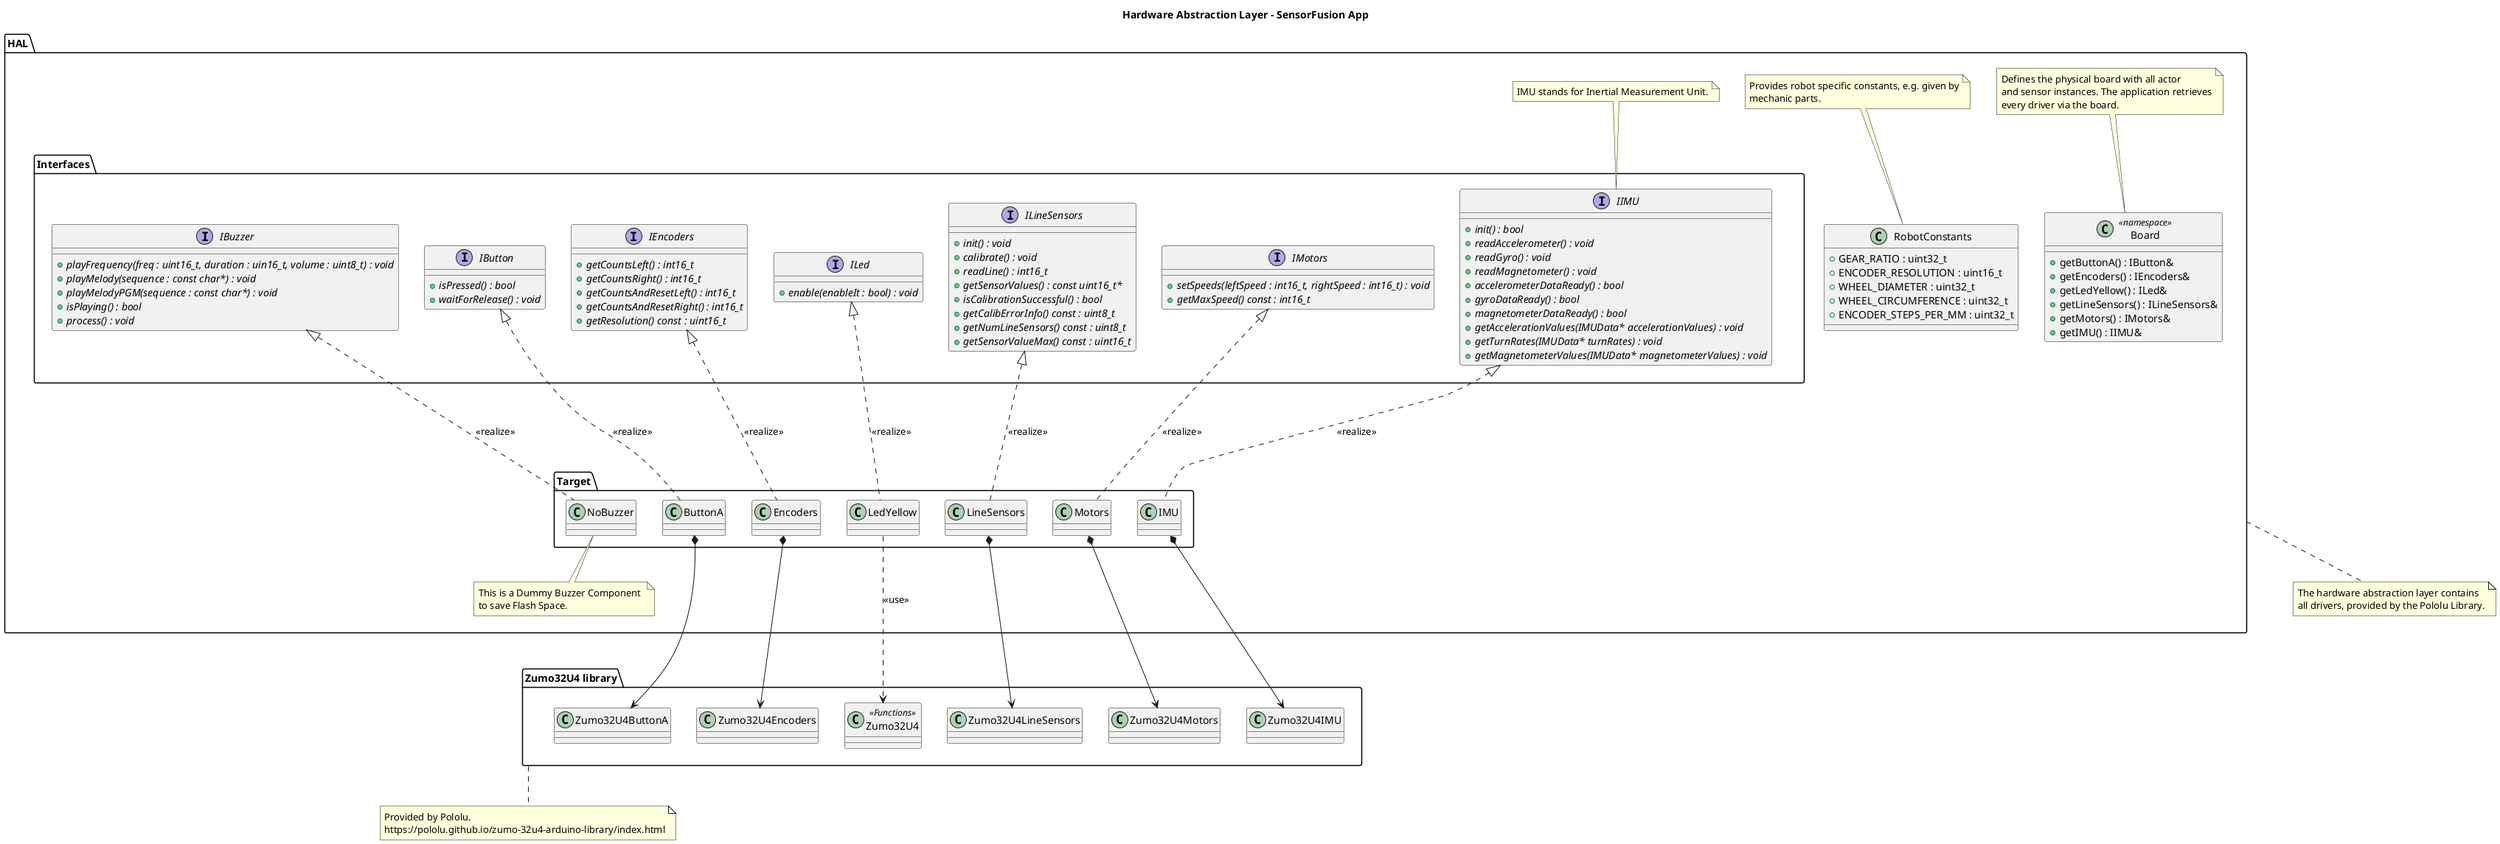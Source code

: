@startuml HAL SensorFusion

title Hardware Abstraction Layer - SensorFusion App

package "HAL" as hal {

    package "Interfaces" as halInterfaces {

        interface "IBuzzer" as iBuzzer {
            + {abstract} playFrequency(freq : uint16_t, duration : uin16_t, volume : uint8_t) : void
            + {abstract} playMelody(sequence : const char*) : void
            + {abstract} playMelodyPGM(sequence : const char*) : void
            + {abstract} isPlaying() : bool
            + {abstract} process() : void
        }
        interface "IButton" as iButton {
            + {abstract} isPressed() : bool
            + {abstract} waitForRelease() : void
        }


        interface "IEncoders" as iEncoders {
            + {abstract} getCountsLeft() : int16_t
            + {abstract} getCountsRight() : int16_t
            + {abstract} getCountsAndResetLeft() : int16_t
            + {abstract} getCountsAndResetRight() : int16_t
            + {abstract} getResolution() const : uint16_t
        }

        interface "ILed" as iLed {
            + {abstract} enable(enableIt : bool) : void
        }

        interface "ILineSensors" as iLineSensors {
            + {abstract} init() : void
            + {abstract} calibrate() : void
            + {abstract} readLine() : int16_t
            + {abstract} getSensorValues() : const uint16_t*
            + {abstract} isCalibrationSuccessful() : bool
            + {abstract} getCalibErrorInfo() const : uint8_t
            + {abstract} getNumLineSensors() const : uint8_t
            + {abstract} getSensorValueMax() const : uint16_t
        }

        interface "IMotors" as iMotors {
            + {abstract} setSpeeds(leftSpeed : int16_t, rightSpeed : int16_t) : void
            + {abstract} getMaxSpeed() const : int16_t
        }

        interface "IIMU" as iIMU {
            + {abstract} init() : bool
            + {abstract} readAccelerometer() : void
            + {abstract} readGyro() : void
            + {abstract} readMagnetometer() : void
            + {abstract} accelerometerDataReady() : bool
            + {abstract} gyroDataReady() : bool
            + {abstract} magnetometerDataReady() : bool
            + {abstract} getAccelerationValues(IMUData* accelerationValues) : void
            + {abstract} getTurnRates(IMUData* turnRates) : void
            + {abstract} getMagnetometerValues(IMUData* magnetometerValues) : void

        }
    }

    class Board << namespace >> {
        + getButtonA() : IButton&
        + getEncoders() : IEncoders&
        + getLedYellow() : ILed&
        + getLineSensors() : ILineSensors&
        + getMotors() : IMotors&
        + getIMU() : IIMU&
    }

    class RobotConstants {
        + GEAR_RATIO : uint32_t
        + ENCODER_RESOLUTION : uint16_t
        + WHEEL_DIAMETER : uint32_t
        + WHEEL_CIRCUMFERENCE : uint32_t
        + ENCODER_STEPS_PER_MM : uint32_t
    }

    note top of Board
        Defines the physical board with all actor
        and sensor instances. The application retrieves
        every driver via the board.
    end note

    note top of RobotConstants
        Provides robot specific constants, e.g. given by
        mechanic parts.
    end note

    note top of iIMU
        IMU stands for Inertial Measurement Unit.
    end note

    package "Target" as target {
        class LineSensors
        class ButtonA
        class Motors
        class NoBuzzer
        class Encoders
        class LedYellow
        class IMU
    }

    note bottom of NoBuzzer
        This is a Dummy Buzzer Component 
        to save Flash Space.
    end note

    iLineSensors <|... LineSensors: <<realize>>
    iButton <|... ButtonA: <<realize>>
    iMotors <|... Motors: <<realize>>
    iBuzzer <|... NoBuzzer: <<realize>>
    iEncoders <|... Encoders: <<realize>>
    iLed <|... LedYellow: <<realize>>
    iIMU <|... IMU: <<realize>>
}

package "Zumo32U4 library"  as zumo32u4Lib {
    class Zumo32U4LineSensors
    class Zumo32U4ButtonA
    class Zumo32U4Motors
    class Zumo32U4Encoders
    class Zumo32U4IMU
    class Zumo32U4 <<Functions>>
}

note bottom of zumo32u4Lib
    Provided by Pololu.
    https://pololu.github.io/zumo-32u4-arduino-library/index.html
end note

halInterfaces -[hidden]-- hal
hal -[hidden]-- zumo32u4Lib

LineSensors *--> Zumo32U4LineSensors
ButtonA *--> Zumo32U4ButtonA
Motors *--> Zumo32U4Motors
Encoders *--> Zumo32U4Encoders
IMU *--> Zumo32U4IMU
LedYellow ..> Zumo32U4: <<use>>

note bottom of hal
    The hardware abstraction layer contains
    all drivers, provided by the Pololu Library.
end note

@enduml